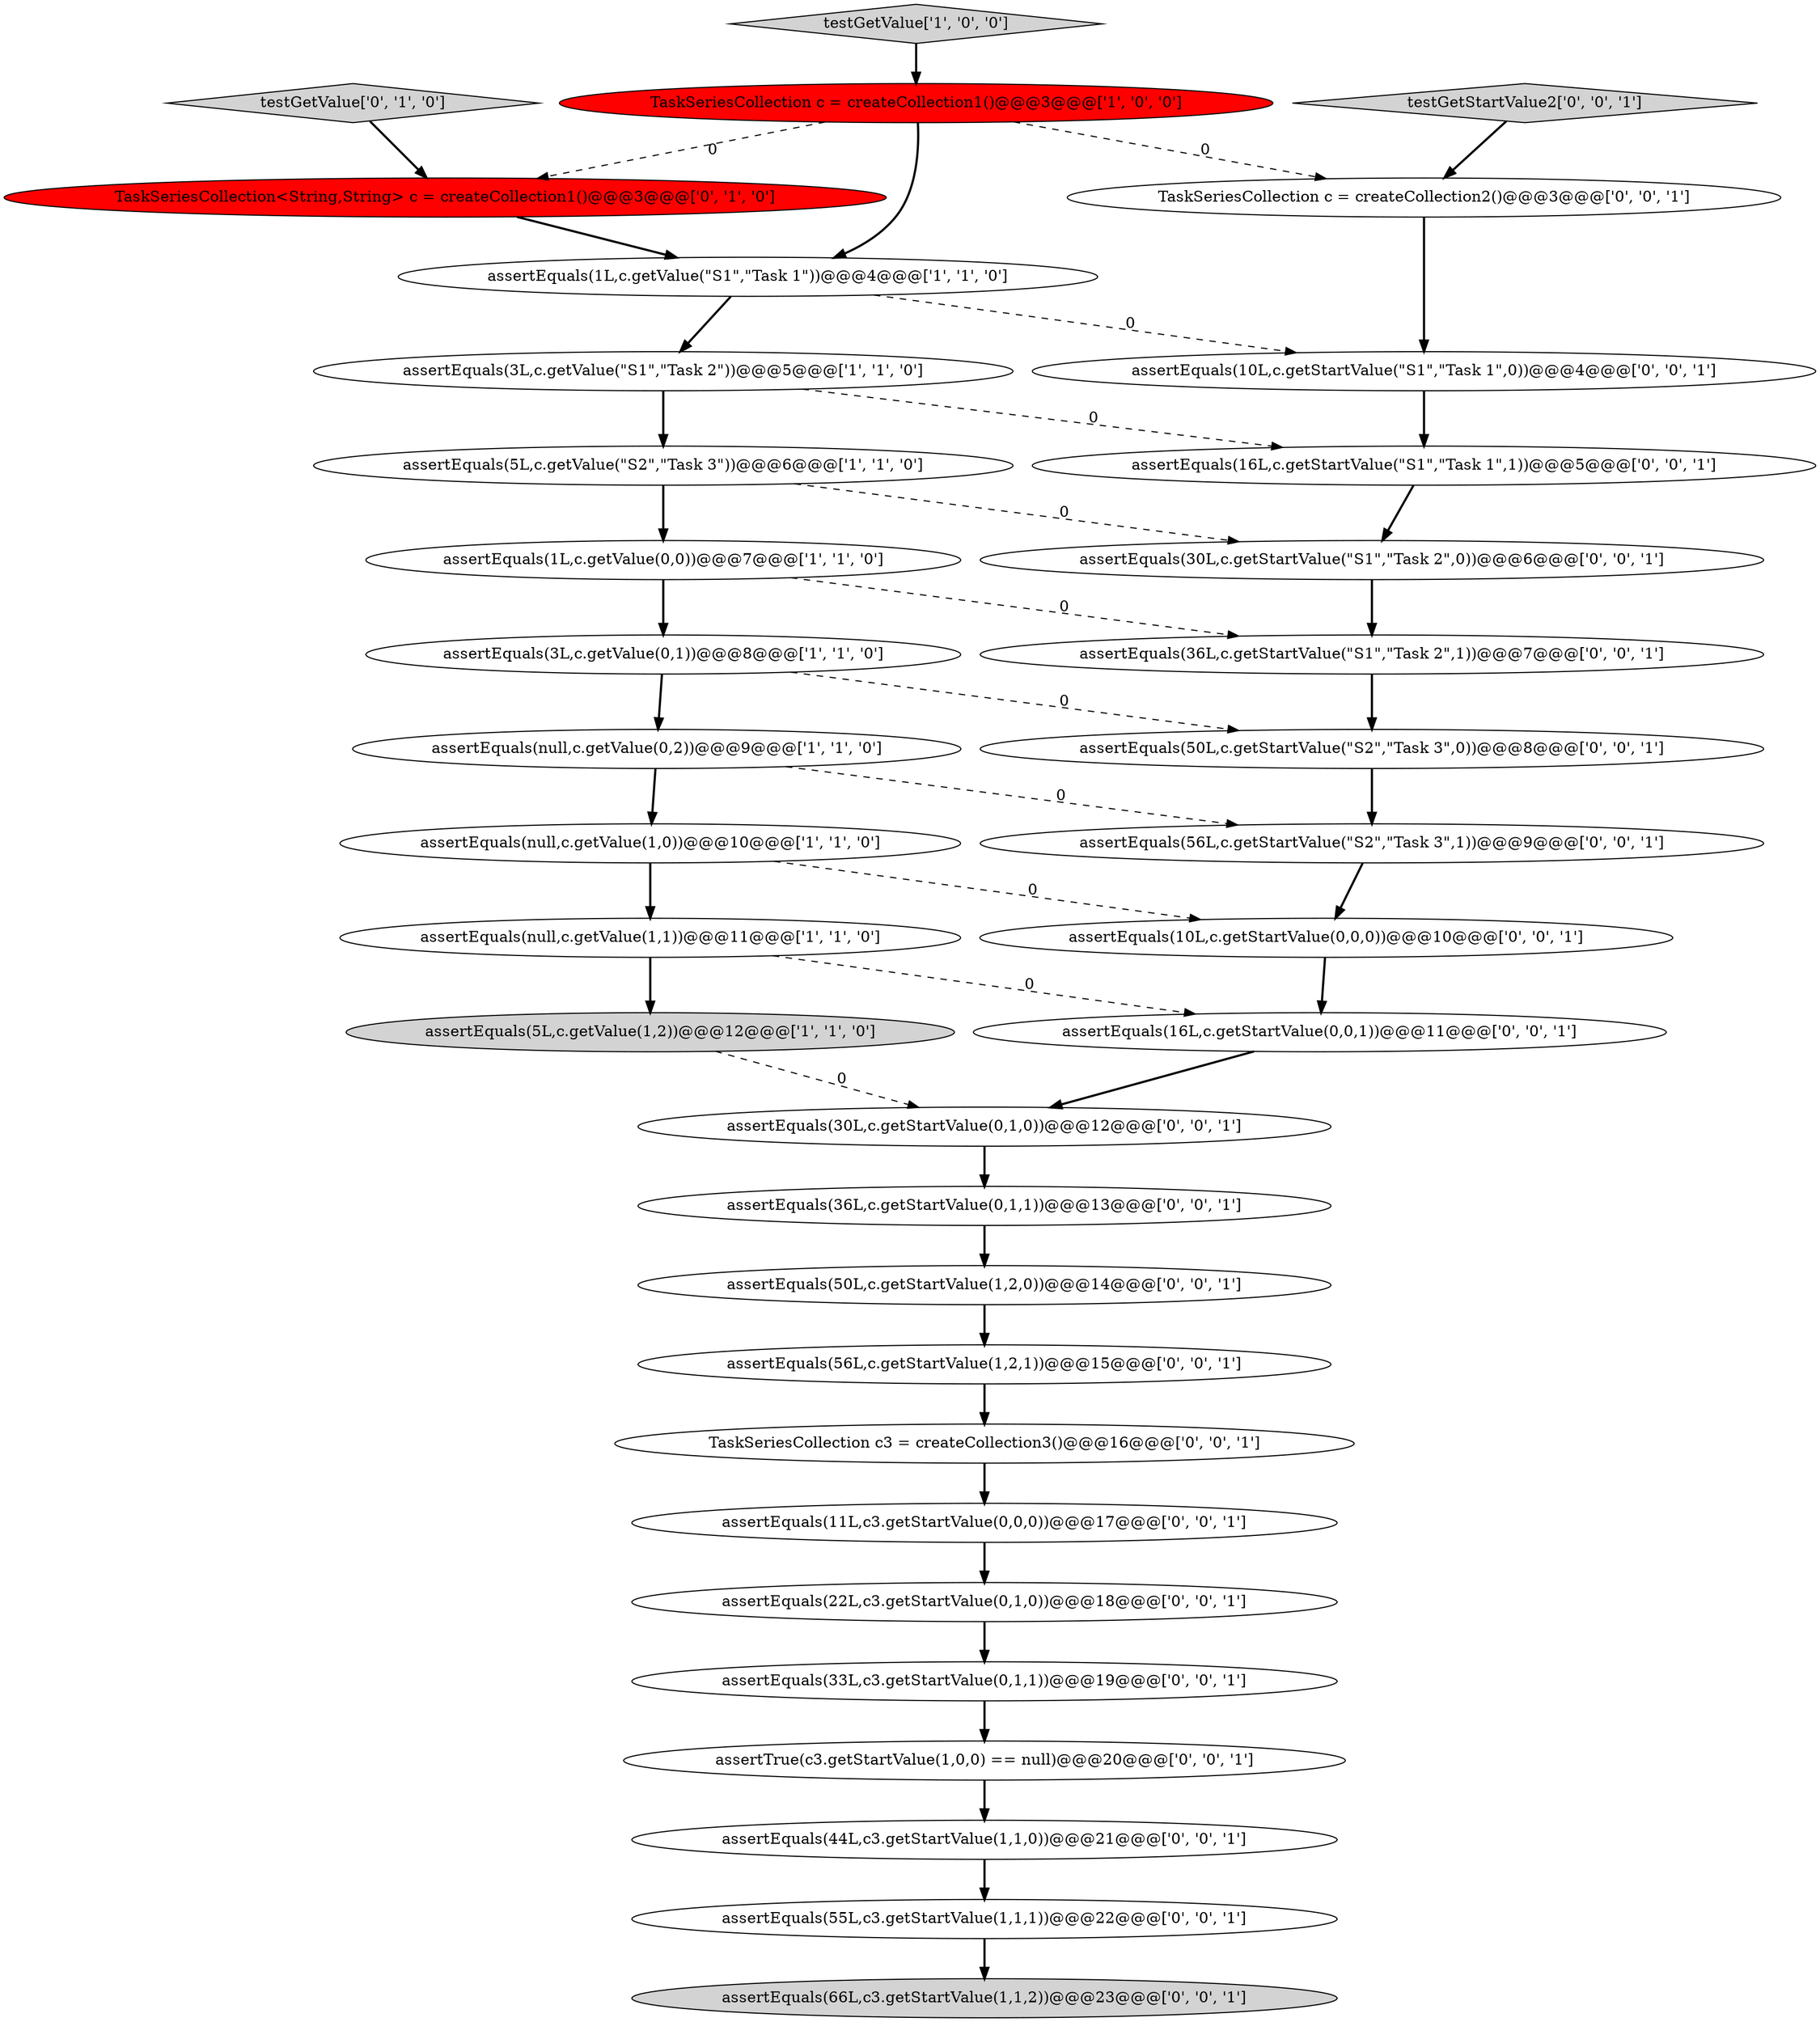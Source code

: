 digraph {
10 [style = filled, label = "assertEquals(5L,c.getValue(1,2))@@@12@@@['1', '1', '0']", fillcolor = lightgray, shape = ellipse image = "AAA0AAABBB1BBB"];
5 [style = filled, label = "assertEquals(5L,c.getValue(\"S2\",\"Task 3\"))@@@6@@@['1', '1', '0']", fillcolor = white, shape = ellipse image = "AAA0AAABBB1BBB"];
32 [style = filled, label = "assertTrue(c3.getStartValue(1,0,0) == null)@@@20@@@['0', '0', '1']", fillcolor = white, shape = ellipse image = "AAA0AAABBB3BBB"];
1 [style = filled, label = "testGetValue['1', '0', '0']", fillcolor = lightgray, shape = diamond image = "AAA0AAABBB1BBB"];
21 [style = filled, label = "assertEquals(10L,c.getStartValue(\"S1\",\"Task 1\",0))@@@4@@@['0', '0', '1']", fillcolor = white, shape = ellipse image = "AAA0AAABBB3BBB"];
22 [style = filled, label = "assertEquals(16L,c.getStartValue(\"S1\",\"Task 1\",1))@@@5@@@['0', '0', '1']", fillcolor = white, shape = ellipse image = "AAA0AAABBB3BBB"];
20 [style = filled, label = "assertEquals(56L,c.getStartValue(1,2,1))@@@15@@@['0', '0', '1']", fillcolor = white, shape = ellipse image = "AAA0AAABBB3BBB"];
19 [style = filled, label = "assertEquals(50L,c.getStartValue(1,2,0))@@@14@@@['0', '0', '1']", fillcolor = white, shape = ellipse image = "AAA0AAABBB3BBB"];
18 [style = filled, label = "assertEquals(36L,c.getStartValue(0,1,1))@@@13@@@['0', '0', '1']", fillcolor = white, shape = ellipse image = "AAA0AAABBB3BBB"];
14 [style = filled, label = "assertEquals(30L,c.getStartValue(\"S1\",\"Task 2\",0))@@@6@@@['0', '0', '1']", fillcolor = white, shape = ellipse image = "AAA0AAABBB3BBB"];
31 [style = filled, label = "assertEquals(66L,c3.getStartValue(1,1,2))@@@23@@@['0', '0', '1']", fillcolor = lightgray, shape = ellipse image = "AAA0AAABBB3BBB"];
11 [style = filled, label = "TaskSeriesCollection<String,String> c = createCollection1()@@@3@@@['0', '1', '0']", fillcolor = red, shape = ellipse image = "AAA1AAABBB2BBB"];
26 [style = filled, label = "TaskSeriesCollection c3 = createCollection3()@@@16@@@['0', '0', '1']", fillcolor = white, shape = ellipse image = "AAA0AAABBB3BBB"];
24 [style = filled, label = "assertEquals(55L,c3.getStartValue(1,1,1))@@@22@@@['0', '0', '1']", fillcolor = white, shape = ellipse image = "AAA0AAABBB3BBB"];
33 [style = filled, label = "assertEquals(11L,c3.getStartValue(0,0,0))@@@17@@@['0', '0', '1']", fillcolor = white, shape = ellipse image = "AAA0AAABBB3BBB"];
16 [style = filled, label = "assertEquals(36L,c.getStartValue(\"S1\",\"Task 2\",1))@@@7@@@['0', '0', '1']", fillcolor = white, shape = ellipse image = "AAA0AAABBB3BBB"];
13 [style = filled, label = "assertEquals(22L,c3.getStartValue(0,1,0))@@@18@@@['0', '0', '1']", fillcolor = white, shape = ellipse image = "AAA0AAABBB3BBB"];
28 [style = filled, label = "assertEquals(50L,c.getStartValue(\"S2\",\"Task 3\",0))@@@8@@@['0', '0', '1']", fillcolor = white, shape = ellipse image = "AAA0AAABBB3BBB"];
12 [style = filled, label = "testGetValue['0', '1', '0']", fillcolor = lightgray, shape = diamond image = "AAA0AAABBB2BBB"];
29 [style = filled, label = "assertEquals(16L,c.getStartValue(0,0,1))@@@11@@@['0', '0', '1']", fillcolor = white, shape = ellipse image = "AAA0AAABBB3BBB"];
0 [style = filled, label = "assertEquals(1L,c.getValue(\"S1\",\"Task 1\"))@@@4@@@['1', '1', '0']", fillcolor = white, shape = ellipse image = "AAA0AAABBB1BBB"];
3 [style = filled, label = "assertEquals(null,c.getValue(1,0))@@@10@@@['1', '1', '0']", fillcolor = white, shape = ellipse image = "AAA0AAABBB1BBB"];
4 [style = filled, label = "assertEquals(null,c.getValue(1,1))@@@11@@@['1', '1', '0']", fillcolor = white, shape = ellipse image = "AAA0AAABBB1BBB"];
25 [style = filled, label = "testGetStartValue2['0', '0', '1']", fillcolor = lightgray, shape = diamond image = "AAA0AAABBB3BBB"];
7 [style = filled, label = "TaskSeriesCollection c = createCollection1()@@@3@@@['1', '0', '0']", fillcolor = red, shape = ellipse image = "AAA1AAABBB1BBB"];
23 [style = filled, label = "assertEquals(10L,c.getStartValue(0,0,0))@@@10@@@['0', '0', '1']", fillcolor = white, shape = ellipse image = "AAA0AAABBB3BBB"];
2 [style = filled, label = "assertEquals(null,c.getValue(0,2))@@@9@@@['1', '1', '0']", fillcolor = white, shape = ellipse image = "AAA0AAABBB1BBB"];
15 [style = filled, label = "TaskSeriesCollection c = createCollection2()@@@3@@@['0', '0', '1']", fillcolor = white, shape = ellipse image = "AAA0AAABBB3BBB"];
27 [style = filled, label = "assertEquals(44L,c3.getStartValue(1,1,0))@@@21@@@['0', '0', '1']", fillcolor = white, shape = ellipse image = "AAA0AAABBB3BBB"];
30 [style = filled, label = "assertEquals(30L,c.getStartValue(0,1,0))@@@12@@@['0', '0', '1']", fillcolor = white, shape = ellipse image = "AAA0AAABBB3BBB"];
6 [style = filled, label = "assertEquals(3L,c.getValue(0,1))@@@8@@@['1', '1', '0']", fillcolor = white, shape = ellipse image = "AAA0AAABBB1BBB"];
9 [style = filled, label = "assertEquals(1L,c.getValue(0,0))@@@7@@@['1', '1', '0']", fillcolor = white, shape = ellipse image = "AAA0AAABBB1BBB"];
17 [style = filled, label = "assertEquals(56L,c.getStartValue(\"S2\",\"Task 3\",1))@@@9@@@['0', '0', '1']", fillcolor = white, shape = ellipse image = "AAA0AAABBB3BBB"];
8 [style = filled, label = "assertEquals(3L,c.getValue(\"S1\",\"Task 2\"))@@@5@@@['1', '1', '0']", fillcolor = white, shape = ellipse image = "AAA0AAABBB1BBB"];
34 [style = filled, label = "assertEquals(33L,c3.getStartValue(0,1,1))@@@19@@@['0', '0', '1']", fillcolor = white, shape = ellipse image = "AAA0AAABBB3BBB"];
14->16 [style = bold, label=""];
4->10 [style = bold, label=""];
13->34 [style = bold, label=""];
9->16 [style = dashed, label="0"];
5->14 [style = dashed, label="0"];
5->9 [style = bold, label=""];
29->30 [style = bold, label=""];
15->21 [style = bold, label=""];
20->26 [style = bold, label=""];
19->20 [style = bold, label=""];
2->3 [style = bold, label=""];
12->11 [style = bold, label=""];
18->19 [style = bold, label=""];
7->11 [style = dashed, label="0"];
32->27 [style = bold, label=""];
7->0 [style = bold, label=""];
2->17 [style = dashed, label="0"];
30->18 [style = bold, label=""];
3->4 [style = bold, label=""];
1->7 [style = bold, label=""];
17->23 [style = bold, label=""];
33->13 [style = bold, label=""];
9->6 [style = bold, label=""];
6->2 [style = bold, label=""];
23->29 [style = bold, label=""];
3->23 [style = dashed, label="0"];
8->22 [style = dashed, label="0"];
6->28 [style = dashed, label="0"];
11->0 [style = bold, label=""];
10->30 [style = dashed, label="0"];
16->28 [style = bold, label=""];
8->5 [style = bold, label=""];
24->31 [style = bold, label=""];
21->22 [style = bold, label=""];
0->21 [style = dashed, label="0"];
0->8 [style = bold, label=""];
7->15 [style = dashed, label="0"];
25->15 [style = bold, label=""];
28->17 [style = bold, label=""];
34->32 [style = bold, label=""];
27->24 [style = bold, label=""];
4->29 [style = dashed, label="0"];
22->14 [style = bold, label=""];
26->33 [style = bold, label=""];
}
